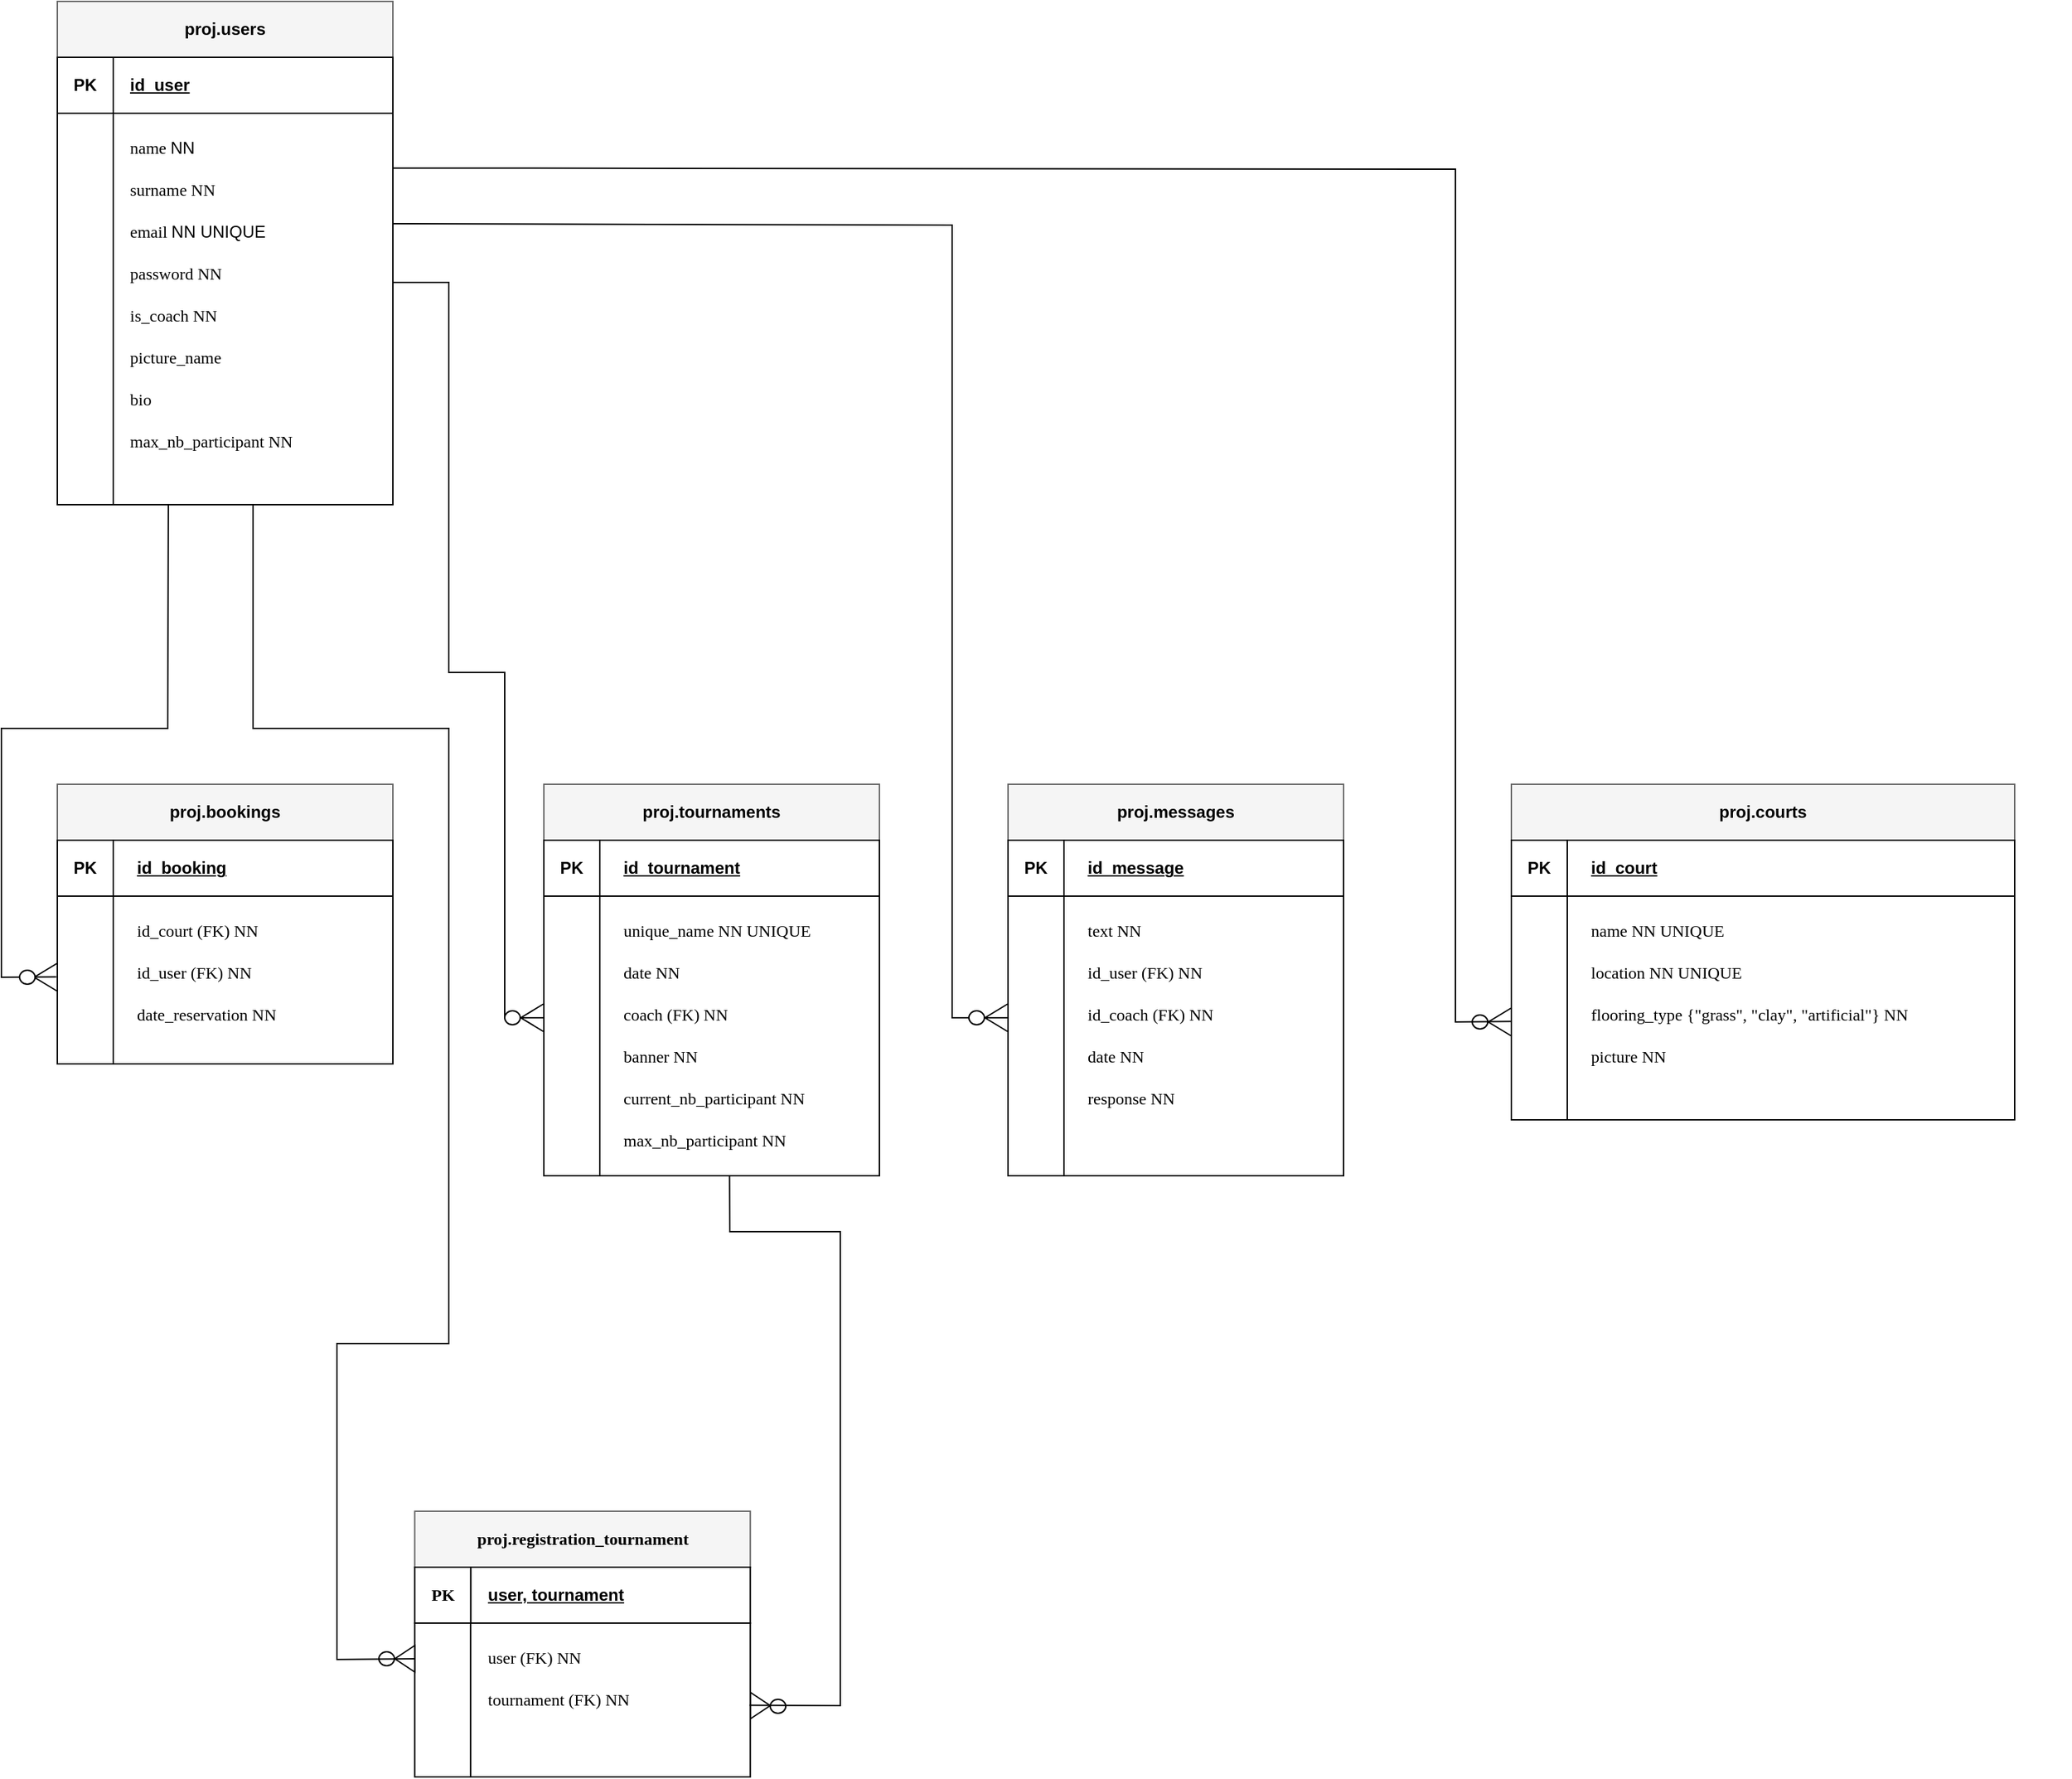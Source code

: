 <mxfile version="24.1.0" type="device">
  <diagram id="C5RBs43oDa-KdzZeNtuy" name="Page-1">
    <mxGraphModel dx="2868" dy="2733" grid="1" gridSize="10" guides="1" tooltips="1" connect="1" arrows="1" fold="1" page="1" pageScale="1" pageWidth="827" pageHeight="1169" math="0" shadow="0">
      <root>
        <mxCell id="WIyWlLk6GJQsqaUBKTNV-0" />
        <mxCell id="WIyWlLk6GJQsqaUBKTNV-1" parent="WIyWlLk6GJQsqaUBKTNV-0" />
        <mxCell id="-gnc18n2pd0LGO67LdCI-12" value="" style="group;fontFamily=Verdana;" parent="WIyWlLk6GJQsqaUBKTNV-1" vertex="1" connectable="0">
          <mxGeometry x="428" y="-560" width="240" height="280" as="geometry" />
        </mxCell>
        <mxCell id="-gnc18n2pd0LGO67LdCI-6" value="" style="rounded=0;whiteSpace=wrap;html=1;fillColor=#f5f5f5;fontColor=#333333;strokeColor=#666666;" parent="-gnc18n2pd0LGO67LdCI-12" vertex="1">
          <mxGeometry width="240" height="40" as="geometry" />
        </mxCell>
        <mxCell id="-gnc18n2pd0LGO67LdCI-7" value="" style="rounded=0;whiteSpace=wrap;html=1;" parent="-gnc18n2pd0LGO67LdCI-12" vertex="1">
          <mxGeometry x="40" y="40" width="200" height="40" as="geometry" />
        </mxCell>
        <mxCell id="-gnc18n2pd0LGO67LdCI-8" value="" style="rounded=0;whiteSpace=wrap;html=1;" parent="-gnc18n2pd0LGO67LdCI-12" vertex="1">
          <mxGeometry y="40" width="40" height="40" as="geometry" />
        </mxCell>
        <mxCell id="-gnc18n2pd0LGO67LdCI-9" value="" style="rounded=0;whiteSpace=wrap;html=1;" parent="-gnc18n2pd0LGO67LdCI-12" vertex="1">
          <mxGeometry y="80" width="40" height="200" as="geometry" />
        </mxCell>
        <mxCell id="-gnc18n2pd0LGO67LdCI-10" value="" style="rounded=0;whiteSpace=wrap;html=1;" parent="-gnc18n2pd0LGO67LdCI-12" vertex="1">
          <mxGeometry x="40" y="80" width="200" height="200" as="geometry" />
        </mxCell>
        <mxCell id="-gnc18n2pd0LGO67LdCI-11" value="&lt;b&gt;PK&lt;/b&gt;" style="text;strokeColor=none;align=center;fillColor=none;html=1;verticalAlign=middle;whiteSpace=wrap;rounded=0;" parent="-gnc18n2pd0LGO67LdCI-12" vertex="1">
          <mxGeometry y="40" width="40" height="40" as="geometry" />
        </mxCell>
        <mxCell id="-gnc18n2pd0LGO67LdCI-15" value="&lt;b&gt;id_tournament&lt;/b&gt;" style="text;strokeColor=none;align=left;fillColor=none;html=1;verticalAlign=middle;whiteSpace=wrap;rounded=0;fontStyle=4" parent="-gnc18n2pd0LGO67LdCI-12" vertex="1">
          <mxGeometry x="55.0" y="45" width="110.0" height="30" as="geometry" />
        </mxCell>
        <mxCell id="-gnc18n2pd0LGO67LdCI-16" value="unique_name NN UNIQUE" style="text;strokeColor=none;align=left;fillColor=none;html=1;verticalAlign=middle;whiteSpace=wrap;rounded=0;fontFamily=Verdana;" parent="-gnc18n2pd0LGO67LdCI-12" vertex="1">
          <mxGeometry x="55" y="90" width="175" height="30" as="geometry" />
        </mxCell>
        <mxCell id="-gnc18n2pd0LGO67LdCI-17" value="&lt;div align=&quot;left&quot;&gt;date NN&lt;/div&gt;" style="text;strokeColor=none;align=left;fillColor=none;html=1;verticalAlign=middle;whiteSpace=wrap;rounded=0;fontFamily=Verdana;" parent="-gnc18n2pd0LGO67LdCI-12" vertex="1">
          <mxGeometry x="55.0" y="120" width="110.0" height="30" as="geometry" />
        </mxCell>
        <mxCell id="-gnc18n2pd0LGO67LdCI-18" value="coach (FK) NN" style="text;strokeColor=none;align=left;fillColor=none;html=1;verticalAlign=middle;whiteSpace=wrap;rounded=0;fontFamily=Verdana;" parent="-gnc18n2pd0LGO67LdCI-12" vertex="1">
          <mxGeometry x="55.0" y="150" width="110.0" height="30" as="geometry" />
        </mxCell>
        <mxCell id="-gnc18n2pd0LGO67LdCI-14" value="&lt;b&gt;proj.tournaments&lt;/b&gt;" style="text;strokeColor=none;align=center;fillColor=none;html=1;verticalAlign=middle;whiteSpace=wrap;rounded=0;" parent="-gnc18n2pd0LGO67LdCI-12" vertex="1">
          <mxGeometry width="240" height="40" as="geometry" />
        </mxCell>
        <mxCell id="-gnc18n2pd0LGO67LdCI-22" value="banner NN" style="text;strokeColor=none;align=left;fillColor=none;html=1;verticalAlign=middle;whiteSpace=wrap;rounded=0;fontFamily=Verdana;" parent="-gnc18n2pd0LGO67LdCI-12" vertex="1">
          <mxGeometry x="55.0" y="180" width="110.0" height="30" as="geometry" />
        </mxCell>
        <mxCell id="-gnc18n2pd0LGO67LdCI-23" value="current_nb_participant NN" style="text;strokeColor=none;align=left;fillColor=none;html=1;verticalAlign=middle;whiteSpace=wrap;rounded=0;fontFamily=Verdana;" parent="-gnc18n2pd0LGO67LdCI-12" vertex="1">
          <mxGeometry x="55" y="210" width="175" height="30" as="geometry" />
        </mxCell>
        <mxCell id="-gnc18n2pd0LGO67LdCI-24" value="max_nb_participant NN" style="text;strokeColor=none;align=left;fillColor=none;html=1;verticalAlign=middle;whiteSpace=wrap;rounded=0;fontFamily=Verdana;" parent="-gnc18n2pd0LGO67LdCI-12" vertex="1">
          <mxGeometry x="55" y="240" width="175" height="30" as="geometry" />
        </mxCell>
        <mxCell id="-gnc18n2pd0LGO67LdCI-42" value="" style="triangle;whiteSpace=wrap;html=1;rotation=-180;" parent="-gnc18n2pd0LGO67LdCI-12" vertex="1">
          <mxGeometry x="-16.5" y="157" width="16.5" height="20" as="geometry" />
        </mxCell>
        <mxCell id="-gnc18n2pd0LGO67LdCI-41" value="" style="endArrow=none;html=1;rounded=0;exitX=-0.003;exitY=0.435;exitDx=0;exitDy=0;exitPerimeter=0;" parent="WIyWlLk6GJQsqaUBKTNV-1" source="-gnc18n2pd0LGO67LdCI-9" edge="1">
          <mxGeometry width="50" height="50" relative="1" as="geometry">
            <mxPoint x="250" y="-679" as="sourcePoint" />
            <mxPoint x="320" y="-919" as="targetPoint" />
            <Array as="points">
              <mxPoint x="400" y="-393" />
              <mxPoint x="400" y="-640" />
              <mxPoint x="360" y="-640" />
              <mxPoint x="360" y="-919" />
            </Array>
          </mxGeometry>
        </mxCell>
        <mxCell id="-gnc18n2pd0LGO67LdCI-46" value="" style="ellipse;whiteSpace=wrap;html=1;" parent="WIyWlLk6GJQsqaUBKTNV-1" vertex="1">
          <mxGeometry x="400" y="-398" width="11.11" height="10" as="geometry" />
        </mxCell>
        <mxCell id="-gnc18n2pd0LGO67LdCI-51" value="" style="group" parent="WIyWlLk6GJQsqaUBKTNV-1" vertex="1" connectable="0">
          <mxGeometry x="120" y="-1039" width="200" height="280" as="geometry" />
        </mxCell>
        <mxCell id="-gnc18n2pd0LGO67LdCI-59" value="" style="group" parent="-gnc18n2pd0LGO67LdCI-51" vertex="1" connectable="0">
          <mxGeometry width="200" height="280" as="geometry" />
        </mxCell>
        <mxCell id="-gnc18n2pd0LGO67LdCI-60" value="" style="group" parent="-gnc18n2pd0LGO67LdCI-59" vertex="1" connectable="0">
          <mxGeometry width="200" height="280" as="geometry" />
        </mxCell>
        <mxCell id="-gnc18n2pd0LGO67LdCI-29" value="" style="rounded=0;whiteSpace=wrap;html=1;" parent="-gnc18n2pd0LGO67LdCI-60" vertex="1">
          <mxGeometry x="-40" y="-1" width="40" height="280" as="geometry" />
        </mxCell>
        <mxCell id="-gnc18n2pd0LGO67LdCI-30" value="" style="rounded=0;whiteSpace=wrap;html=1;" parent="-gnc18n2pd0LGO67LdCI-60" vertex="1">
          <mxGeometry y="-1" width="200" height="280" as="geometry" />
        </mxCell>
        <mxCell id="-gnc18n2pd0LGO67LdCI-33" value="&lt;font face=&quot;Verdana&quot;&gt;name &lt;/font&gt;NN" style="text;strokeColor=none;align=left;fillColor=none;html=1;verticalAlign=middle;whiteSpace=wrap;rounded=0;" parent="-gnc18n2pd0LGO67LdCI-60" vertex="1">
          <mxGeometry x="10" y="9" width="130" height="30" as="geometry" />
        </mxCell>
        <mxCell id="-gnc18n2pd0LGO67LdCI-34" value="&lt;div align=&quot;left&quot;&gt;&lt;font face=&quot;Verdana&quot;&gt;surname NN&lt;/font&gt;&lt;/div&gt;" style="text;strokeColor=none;align=left;fillColor=none;html=1;verticalAlign=middle;whiteSpace=wrap;rounded=0;" parent="-gnc18n2pd0LGO67LdCI-60" vertex="1">
          <mxGeometry x="10" y="39" width="100" height="30" as="geometry" />
        </mxCell>
        <mxCell id="-gnc18n2pd0LGO67LdCI-35" value="is_coach NN" style="text;strokeColor=none;align=left;fillColor=none;html=1;verticalAlign=middle;whiteSpace=wrap;rounded=0;fontFamily=Verdana;" parent="-gnc18n2pd0LGO67LdCI-60" vertex="1">
          <mxGeometry x="10" y="129" width="100" height="30" as="geometry" />
        </mxCell>
        <mxCell id="-gnc18n2pd0LGO67LdCI-37" value="picture_name " style="text;strokeColor=none;align=left;fillColor=none;html=1;verticalAlign=middle;whiteSpace=wrap;rounded=0;fontFamily=Verdana;" parent="-gnc18n2pd0LGO67LdCI-60" vertex="1">
          <mxGeometry x="10" y="159" width="110" height="30" as="geometry" />
        </mxCell>
        <mxCell id="-gnc18n2pd0LGO67LdCI-38" value="bio " style="text;strokeColor=none;align=left;fillColor=none;html=1;verticalAlign=middle;whiteSpace=wrap;rounded=0;fontFamily=Verdana;" parent="-gnc18n2pd0LGO67LdCI-60" vertex="1">
          <mxGeometry x="10" y="189" width="140" height="30" as="geometry" />
        </mxCell>
        <mxCell id="-gnc18n2pd0LGO67LdCI-39" value="max_nb_participant NN" style="text;strokeColor=none;align=left;fillColor=none;html=1;verticalAlign=middle;whiteSpace=wrap;rounded=0;fontFamily=Verdana;" parent="-gnc18n2pd0LGO67LdCI-60" vertex="1">
          <mxGeometry x="10" y="219" width="170" height="30" as="geometry" />
        </mxCell>
        <mxCell id="-gnc18n2pd0LGO67LdCI-48" value="&lt;font face=&quot;Verdana&quot;&gt;email &lt;/font&gt;NN UNIQUE" style="text;strokeColor=none;align=left;fillColor=none;html=1;verticalAlign=middle;whiteSpace=wrap;rounded=0;" parent="-gnc18n2pd0LGO67LdCI-60" vertex="1">
          <mxGeometry x="10" y="69" width="130" height="30" as="geometry" />
        </mxCell>
        <mxCell id="-gnc18n2pd0LGO67LdCI-49" value="&lt;div align=&quot;left&quot;&gt;&lt;font face=&quot;Verdana&quot;&gt;password NN&lt;/font&gt;&lt;/div&gt;" style="text;strokeColor=none;align=left;fillColor=none;html=1;verticalAlign=middle;whiteSpace=wrap;rounded=0;" parent="-gnc18n2pd0LGO67LdCI-60" vertex="1">
          <mxGeometry x="10" y="99" width="100" height="30" as="geometry" />
        </mxCell>
        <mxCell id="-gnc18n2pd0LGO67LdCI-61" value="" style="group" parent="WIyWlLk6GJQsqaUBKTNV-1" vertex="1" connectable="0">
          <mxGeometry x="80" y="-1120" width="240" height="80" as="geometry" />
        </mxCell>
        <mxCell id="-gnc18n2pd0LGO67LdCI-26" value="" style="rounded=0;whiteSpace=wrap;html=1;fillColor=#f5f5f5;fontColor=#333333;strokeColor=#666666;" parent="-gnc18n2pd0LGO67LdCI-61" vertex="1">
          <mxGeometry width="240" height="40" as="geometry" />
        </mxCell>
        <mxCell id="-gnc18n2pd0LGO67LdCI-36" value="&lt;b&gt;proj.users&lt;/b&gt;" style="text;strokeColor=none;align=center;fillColor=none;html=1;verticalAlign=middle;whiteSpace=wrap;rounded=0;" parent="-gnc18n2pd0LGO67LdCI-61" vertex="1">
          <mxGeometry width="240" height="40" as="geometry" />
        </mxCell>
        <mxCell id="-gnc18n2pd0LGO67LdCI-27" value="" style="rounded=0;whiteSpace=wrap;html=1;" parent="-gnc18n2pd0LGO67LdCI-61" vertex="1">
          <mxGeometry x="40" y="40" width="200" height="40" as="geometry" />
        </mxCell>
        <mxCell id="-gnc18n2pd0LGO67LdCI-32" value="&lt;b&gt;id_user&lt;/b&gt;" style="text;strokeColor=none;align=left;fillColor=none;html=1;verticalAlign=middle;whiteSpace=wrap;rounded=0;fontStyle=4" parent="-gnc18n2pd0LGO67LdCI-61" vertex="1">
          <mxGeometry x="50" y="45" width="100" height="30" as="geometry" />
        </mxCell>
        <mxCell id="-gnc18n2pd0LGO67LdCI-28" value="" style="rounded=0;whiteSpace=wrap;html=1;" parent="-gnc18n2pd0LGO67LdCI-61" vertex="1">
          <mxGeometry y="40" width="40" height="40" as="geometry" />
        </mxCell>
        <mxCell id="-gnc18n2pd0LGO67LdCI-31" value="&lt;b&gt;PK&lt;/b&gt;" style="text;strokeColor=none;align=center;fillColor=none;html=1;verticalAlign=middle;whiteSpace=wrap;rounded=0;" parent="-gnc18n2pd0LGO67LdCI-61" vertex="1">
          <mxGeometry y="40" width="40" height="40" as="geometry" />
        </mxCell>
        <mxCell id="3PNE6WmQYY1Y-yN5yuSF-0" value="" style="group;fontFamily=Verdana;" vertex="1" connectable="0" parent="WIyWlLk6GJQsqaUBKTNV-1">
          <mxGeometry x="760" y="-560" width="240" height="280" as="geometry" />
        </mxCell>
        <mxCell id="3PNE6WmQYY1Y-yN5yuSF-1" value="" style="rounded=0;whiteSpace=wrap;html=1;fillColor=#f5f5f5;fontColor=#333333;strokeColor=#666666;" vertex="1" parent="3PNE6WmQYY1Y-yN5yuSF-0">
          <mxGeometry width="240" height="40" as="geometry" />
        </mxCell>
        <mxCell id="3PNE6WmQYY1Y-yN5yuSF-2" value="" style="rounded=0;whiteSpace=wrap;html=1;" vertex="1" parent="3PNE6WmQYY1Y-yN5yuSF-0">
          <mxGeometry x="40" y="40" width="200" height="40" as="geometry" />
        </mxCell>
        <mxCell id="3PNE6WmQYY1Y-yN5yuSF-3" value="" style="rounded=0;whiteSpace=wrap;html=1;" vertex="1" parent="3PNE6WmQYY1Y-yN5yuSF-0">
          <mxGeometry y="40" width="40" height="40" as="geometry" />
        </mxCell>
        <mxCell id="3PNE6WmQYY1Y-yN5yuSF-4" value="" style="rounded=0;whiteSpace=wrap;html=1;" vertex="1" parent="3PNE6WmQYY1Y-yN5yuSF-0">
          <mxGeometry y="80" width="40" height="200" as="geometry" />
        </mxCell>
        <mxCell id="3PNE6WmQYY1Y-yN5yuSF-5" value="" style="rounded=0;whiteSpace=wrap;html=1;" vertex="1" parent="3PNE6WmQYY1Y-yN5yuSF-0">
          <mxGeometry x="40" y="80" width="200" height="200" as="geometry" />
        </mxCell>
        <mxCell id="3PNE6WmQYY1Y-yN5yuSF-6" value="&lt;b&gt;PK&lt;/b&gt;" style="text;strokeColor=none;align=center;fillColor=none;html=1;verticalAlign=middle;whiteSpace=wrap;rounded=0;" vertex="1" parent="3PNE6WmQYY1Y-yN5yuSF-0">
          <mxGeometry y="40" width="40" height="40" as="geometry" />
        </mxCell>
        <mxCell id="3PNE6WmQYY1Y-yN5yuSF-7" value="&lt;b&gt;id_message&lt;/b&gt;" style="text;strokeColor=none;align=left;fillColor=none;html=1;verticalAlign=middle;whiteSpace=wrap;rounded=0;fontStyle=4" vertex="1" parent="3PNE6WmQYY1Y-yN5yuSF-0">
          <mxGeometry x="55.0" y="45" width="110.0" height="30" as="geometry" />
        </mxCell>
        <mxCell id="3PNE6WmQYY1Y-yN5yuSF-8" value="text NN" style="text;strokeColor=none;align=left;fillColor=none;html=1;verticalAlign=middle;whiteSpace=wrap;rounded=0;fontFamily=Verdana;" vertex="1" parent="3PNE6WmQYY1Y-yN5yuSF-0">
          <mxGeometry x="55" y="90" width="175" height="30" as="geometry" />
        </mxCell>
        <mxCell id="3PNE6WmQYY1Y-yN5yuSF-9" value="id_user (FK) NN" style="text;strokeColor=none;align=left;fillColor=none;html=1;verticalAlign=middle;whiteSpace=wrap;rounded=0;fontFamily=Verdana;" vertex="1" parent="3PNE6WmQYY1Y-yN5yuSF-0">
          <mxGeometry x="55.0" y="120" width="110.0" height="30" as="geometry" />
        </mxCell>
        <mxCell id="3PNE6WmQYY1Y-yN5yuSF-10" value="id_coach (FK) NN" style="text;strokeColor=none;align=left;fillColor=none;html=1;verticalAlign=middle;whiteSpace=wrap;rounded=0;fontFamily=Verdana;" vertex="1" parent="3PNE6WmQYY1Y-yN5yuSF-0">
          <mxGeometry x="55.0" y="150" width="110.0" height="30" as="geometry" />
        </mxCell>
        <mxCell id="3PNE6WmQYY1Y-yN5yuSF-11" value="&lt;b&gt;proj.messages&lt;/b&gt;" style="text;strokeColor=none;align=center;fillColor=none;html=1;verticalAlign=middle;whiteSpace=wrap;rounded=0;" vertex="1" parent="3PNE6WmQYY1Y-yN5yuSF-0">
          <mxGeometry width="240" height="40" as="geometry" />
        </mxCell>
        <mxCell id="3PNE6WmQYY1Y-yN5yuSF-12" value="date NN" style="text;strokeColor=none;align=left;fillColor=none;html=1;verticalAlign=middle;whiteSpace=wrap;rounded=0;fontFamily=Verdana;" vertex="1" parent="3PNE6WmQYY1Y-yN5yuSF-0">
          <mxGeometry x="55.0" y="180" width="110.0" height="30" as="geometry" />
        </mxCell>
        <mxCell id="3PNE6WmQYY1Y-yN5yuSF-13" value="response NN" style="text;strokeColor=none;align=left;fillColor=none;html=1;verticalAlign=middle;whiteSpace=wrap;rounded=0;fontFamily=Verdana;" vertex="1" parent="3PNE6WmQYY1Y-yN5yuSF-0">
          <mxGeometry x="55" y="210" width="175" height="30" as="geometry" />
        </mxCell>
        <mxCell id="3PNE6WmQYY1Y-yN5yuSF-15" value="" style="triangle;whiteSpace=wrap;html=1;rotation=-180;" vertex="1" parent="3PNE6WmQYY1Y-yN5yuSF-0">
          <mxGeometry x="-16.5" y="157" width="16.5" height="20" as="geometry" />
        </mxCell>
        <mxCell id="-gnc18n2pd0LGO67LdCI-83" value="" style="triangle;whiteSpace=wrap;html=1;rotation=0;" parent="WIyWlLk6GJQsqaUBKTNV-1" vertex="1">
          <mxGeometry x="575.66" y="89.5" width="14.25" height="19" as="geometry" />
        </mxCell>
        <mxCell id="-gnc18n2pd0LGO67LdCI-53" value="" style="rounded=0;whiteSpace=wrap;html=1;fillColor=#f5f5f5;fontColor=#333333;strokeColor=#666666;" parent="WIyWlLk6GJQsqaUBKTNV-1" vertex="1">
          <mxGeometry x="335.66" y="-40" width="240" height="40" as="geometry" />
        </mxCell>
        <mxCell id="-gnc18n2pd0LGO67LdCI-54" value="" style="rounded=0;whiteSpace=wrap;html=1;" parent="WIyWlLk6GJQsqaUBKTNV-1" vertex="1">
          <mxGeometry x="375.66" width="200" height="40" as="geometry" />
        </mxCell>
        <mxCell id="-gnc18n2pd0LGO67LdCI-55" value="" style="rounded=0;whiteSpace=wrap;html=1;" parent="WIyWlLk6GJQsqaUBKTNV-1" vertex="1">
          <mxGeometry x="335.66" width="40" height="40" as="geometry" />
        </mxCell>
        <mxCell id="-gnc18n2pd0LGO67LdCI-56" value="" style="rounded=0;whiteSpace=wrap;html=1;" parent="WIyWlLk6GJQsqaUBKTNV-1" vertex="1">
          <mxGeometry x="335.66" y="40" width="40" height="110" as="geometry" />
        </mxCell>
        <mxCell id="-gnc18n2pd0LGO67LdCI-57" value="" style="rounded=0;whiteSpace=wrap;html=1;" parent="WIyWlLk6GJQsqaUBKTNV-1" vertex="1">
          <mxGeometry x="375.66" y="40" width="200" height="110" as="geometry" />
        </mxCell>
        <mxCell id="-gnc18n2pd0LGO67LdCI-58" value="PK" style="text;strokeColor=none;align=center;fillColor=none;html=1;verticalAlign=middle;whiteSpace=wrap;rounded=0;fontFamily=Verdana;fontStyle=1" parent="WIyWlLk6GJQsqaUBKTNV-1" vertex="1">
          <mxGeometry x="335.66" width="40" height="40" as="geometry" />
        </mxCell>
        <mxCell id="-gnc18n2pd0LGO67LdCI-71" value="proj.registration_tournament" style="text;strokeColor=none;align=center;fillColor=none;html=1;verticalAlign=middle;whiteSpace=wrap;rounded=0;fontStyle=1;fontFamily=Verdana;" parent="WIyWlLk6GJQsqaUBKTNV-1" vertex="1">
          <mxGeometry x="335.66" y="-40" width="240" height="40" as="geometry" />
        </mxCell>
        <mxCell id="-gnc18n2pd0LGO67LdCI-72" value="&lt;b&gt;user, tournament&lt;br&gt;&lt;/b&gt;" style="text;strokeColor=none;align=left;fillColor=none;html=1;verticalAlign=middle;whiteSpace=wrap;rounded=0;fontStyle=4" parent="WIyWlLk6GJQsqaUBKTNV-1" vertex="1">
          <mxGeometry x="385.66" y="5" width="190" height="30" as="geometry" />
        </mxCell>
        <mxCell id="-gnc18n2pd0LGO67LdCI-76" value="user (FK) NN" style="text;strokeColor=none;align=left;fillColor=none;html=1;verticalAlign=middle;whiteSpace=wrap;rounded=0;fontFamily=Verdana;" parent="WIyWlLk6GJQsqaUBKTNV-1" vertex="1">
          <mxGeometry x="385.66" y="50" width="170" height="30" as="geometry" />
        </mxCell>
        <mxCell id="-gnc18n2pd0LGO67LdCI-77" value="tournament (FK) NN" style="text;strokeColor=none;align=left;fillColor=none;html=1;verticalAlign=middle;whiteSpace=wrap;rounded=0;fontFamily=Verdana;" parent="WIyWlLk6GJQsqaUBKTNV-1" vertex="1">
          <mxGeometry x="385.66" y="80" width="170" height="30" as="geometry" />
        </mxCell>
        <mxCell id="-gnc18n2pd0LGO67LdCI-80" value="" style="triangle;whiteSpace=wrap;html=1;rotation=-180;" parent="WIyWlLk6GJQsqaUBKTNV-1" vertex="1">
          <mxGeometry x="321.41" y="56" width="14.25" height="19" as="geometry" />
        </mxCell>
        <mxCell id="-gnc18n2pd0LGO67LdCI-87" value="" style="ellipse;whiteSpace=wrap;html=1;" parent="WIyWlLk6GJQsqaUBKTNV-1" vertex="1">
          <mxGeometry x="589.91" y="94.5" width="11.11" height="10" as="geometry" />
        </mxCell>
        <mxCell id="-gnc18n2pd0LGO67LdCI-88" value="" style="ellipse;whiteSpace=wrap;html=1;" parent="WIyWlLk6GJQsqaUBKTNV-1" vertex="1">
          <mxGeometry x="310" y="60.5" width="11.11" height="10" as="geometry" />
        </mxCell>
        <mxCell id="3PNE6WmQYY1Y-yN5yuSF-21" value="" style="rounded=0;whiteSpace=wrap;html=1;fillColor=#f5f5f5;fontColor=#333333;strokeColor=#666666;" vertex="1" parent="WIyWlLk6GJQsqaUBKTNV-1">
          <mxGeometry x="80" y="-560" width="240" height="40" as="geometry" />
        </mxCell>
        <mxCell id="3PNE6WmQYY1Y-yN5yuSF-22" value="" style="rounded=0;whiteSpace=wrap;html=1;" vertex="1" parent="WIyWlLk6GJQsqaUBKTNV-1">
          <mxGeometry x="120" y="-520" width="200" height="40" as="geometry" />
        </mxCell>
        <mxCell id="3PNE6WmQYY1Y-yN5yuSF-23" value="" style="rounded=0;whiteSpace=wrap;html=1;" vertex="1" parent="WIyWlLk6GJQsqaUBKTNV-1">
          <mxGeometry x="80" y="-520" width="40" height="40" as="geometry" />
        </mxCell>
        <mxCell id="3PNE6WmQYY1Y-yN5yuSF-24" value="" style="rounded=0;whiteSpace=wrap;html=1;" vertex="1" parent="WIyWlLk6GJQsqaUBKTNV-1">
          <mxGeometry x="80" y="-480" width="40" height="120" as="geometry" />
        </mxCell>
        <mxCell id="3PNE6WmQYY1Y-yN5yuSF-25" value="" style="rounded=0;whiteSpace=wrap;html=1;" vertex="1" parent="WIyWlLk6GJQsqaUBKTNV-1">
          <mxGeometry x="120" y="-480" width="200" height="120" as="geometry" />
        </mxCell>
        <mxCell id="3PNE6WmQYY1Y-yN5yuSF-26" value="&lt;b&gt;PK&lt;/b&gt;" style="text;strokeColor=none;align=center;fillColor=none;html=1;verticalAlign=middle;whiteSpace=wrap;rounded=0;" vertex="1" parent="WIyWlLk6GJQsqaUBKTNV-1">
          <mxGeometry x="80" y="-520" width="40" height="40" as="geometry" />
        </mxCell>
        <mxCell id="3PNE6WmQYY1Y-yN5yuSF-27" value="&lt;b&gt;id_booking&lt;/b&gt;" style="text;strokeColor=none;align=left;fillColor=none;html=1;verticalAlign=middle;whiteSpace=wrap;rounded=0;fontStyle=4" vertex="1" parent="WIyWlLk6GJQsqaUBKTNV-1">
          <mxGeometry x="135" y="-515" width="110.0" height="30" as="geometry" />
        </mxCell>
        <mxCell id="3PNE6WmQYY1Y-yN5yuSF-28" value="id_court (FK) NN" style="text;strokeColor=none;align=left;fillColor=none;html=1;verticalAlign=middle;whiteSpace=wrap;rounded=0;fontFamily=Verdana;" vertex="1" parent="WIyWlLk6GJQsqaUBKTNV-1">
          <mxGeometry x="135" y="-470" width="175" height="30" as="geometry" />
        </mxCell>
        <mxCell id="3PNE6WmQYY1Y-yN5yuSF-29" value="id_user (FK) NN" style="text;strokeColor=none;align=left;fillColor=none;html=1;verticalAlign=middle;whiteSpace=wrap;rounded=0;fontFamily=Verdana;" vertex="1" parent="WIyWlLk6GJQsqaUBKTNV-1">
          <mxGeometry x="135" y="-440" width="110.0" height="30" as="geometry" />
        </mxCell>
        <mxCell id="3PNE6WmQYY1Y-yN5yuSF-30" value="date_reservation NN" style="text;strokeColor=none;align=left;fillColor=none;html=1;verticalAlign=middle;whiteSpace=wrap;rounded=0;fontFamily=Verdana;" vertex="1" parent="WIyWlLk6GJQsqaUBKTNV-1">
          <mxGeometry x="135" y="-410" width="165" height="30" as="geometry" />
        </mxCell>
        <mxCell id="3PNE6WmQYY1Y-yN5yuSF-31" value="&lt;div&gt;&lt;b&gt;proj.bookings&lt;/b&gt;&lt;/div&gt;" style="text;strokeColor=none;align=center;fillColor=none;html=1;verticalAlign=middle;whiteSpace=wrap;rounded=0;" vertex="1" parent="WIyWlLk6GJQsqaUBKTNV-1">
          <mxGeometry x="80" y="-560" width="240" height="40" as="geometry" />
        </mxCell>
        <mxCell id="3PNE6WmQYY1Y-yN5yuSF-35" value="" style="triangle;whiteSpace=wrap;html=1;rotation=-180;" vertex="1" parent="WIyWlLk6GJQsqaUBKTNV-1">
          <mxGeometry x="63.5" y="-432" width="16.5" height="20" as="geometry" />
        </mxCell>
        <mxCell id="-gnc18n2pd0LGO67LdCI-79" value="" style="endArrow=none;html=1;rounded=0;exitX=0;exitY=0.5;exitDx=0;exitDy=0;entryX=0.5;entryY=1;entryDx=0;entryDy=0;" parent="WIyWlLk6GJQsqaUBKTNV-1" source="-gnc18n2pd0LGO67LdCI-80" edge="1" target="-gnc18n2pd0LGO67LdCI-30">
          <mxGeometry width="50" height="50" relative="1" as="geometry">
            <mxPoint x="130" y="-492" as="sourcePoint" />
            <mxPoint x="220" y="-759" as="targetPoint" />
            <Array as="points">
              <mxPoint x="280" y="66" />
              <mxPoint x="280" y="-160" />
              <mxPoint x="360" y="-160" />
              <mxPoint x="360" y="-600" />
              <mxPoint x="220" y="-600" />
            </Array>
          </mxGeometry>
        </mxCell>
        <mxCell id="-gnc18n2pd0LGO67LdCI-78" value="" style="endArrow=none;html=1;rounded=0;exitX=0.997;exitY=0.534;exitDx=0;exitDy=0;exitPerimeter=0;entryX=0.464;entryY=1.002;entryDx=0;entryDy=0;entryPerimeter=0;" parent="WIyWlLk6GJQsqaUBKTNV-1" source="-gnc18n2pd0LGO67LdCI-57" edge="1" target="-gnc18n2pd0LGO67LdCI-10">
          <mxGeometry width="50" height="50" relative="1" as="geometry">
            <mxPoint x="360" y="-589" as="sourcePoint" />
            <mxPoint x="570" y="-599" as="targetPoint" />
            <Array as="points">
              <mxPoint x="640" y="99" />
              <mxPoint x="640" y="-240" />
              <mxPoint x="561" y="-240" />
            </Array>
          </mxGeometry>
        </mxCell>
        <mxCell id="3PNE6WmQYY1Y-yN5yuSF-37" value="" style="endArrow=none;html=1;rounded=0;entryX=0.197;entryY=1.002;entryDx=0;entryDy=0;entryPerimeter=0;exitX=-0.017;exitY=0.481;exitDx=0;exitDy=0;exitPerimeter=0;" edge="1" parent="WIyWlLk6GJQsqaUBKTNV-1" source="3PNE6WmQYY1Y-yN5yuSF-24" target="-gnc18n2pd0LGO67LdCI-30">
          <mxGeometry width="50" height="50" relative="1" as="geometry">
            <mxPoint x="120" y="-143" as="sourcePoint" />
            <mxPoint x="-210" y="-360" as="targetPoint" />
            <Array as="points">
              <mxPoint x="40" y="-422" />
              <mxPoint x="40" y="-600" />
              <mxPoint x="159" y="-600" />
            </Array>
          </mxGeometry>
        </mxCell>
        <mxCell id="3PNE6WmQYY1Y-yN5yuSF-36" value="" style="ellipse;whiteSpace=wrap;html=1;" vertex="1" parent="WIyWlLk6GJQsqaUBKTNV-1">
          <mxGeometry x="53" y="-427" width="11.11" height="10" as="geometry" />
        </mxCell>
        <mxCell id="3PNE6WmQYY1Y-yN5yuSF-19" value="" style="endArrow=none;html=1;rounded=0;entryX=0;entryY=0.5;entryDx=0;entryDy=0;" edge="1" parent="WIyWlLk6GJQsqaUBKTNV-1" target="3PNE6WmQYY1Y-yN5yuSF-15">
          <mxGeometry width="50" height="50" relative="1" as="geometry">
            <mxPoint x="320" y="-961" as="sourcePoint" />
            <mxPoint x="720" y="-530" as="targetPoint" />
            <Array as="points">
              <mxPoint x="720" y="-960" />
              <mxPoint x="720" y="-393" />
            </Array>
          </mxGeometry>
        </mxCell>
        <mxCell id="3PNE6WmQYY1Y-yN5yuSF-16" value="" style="ellipse;whiteSpace=wrap;html=1;" vertex="1" parent="WIyWlLk6GJQsqaUBKTNV-1">
          <mxGeometry x="732" y="-398" width="11.11" height="10" as="geometry" />
        </mxCell>
        <mxCell id="3PNE6WmQYY1Y-yN5yuSF-40" value="" style="group;fontFamily=Verdana;" vertex="1" connectable="0" parent="WIyWlLk6GJQsqaUBKTNV-1">
          <mxGeometry x="1120" y="-560" width="400" height="280" as="geometry" />
        </mxCell>
        <mxCell id="3PNE6WmQYY1Y-yN5yuSF-41" value="" style="rounded=0;whiteSpace=wrap;html=1;fillColor=#f5f5f5;fontColor=#333333;strokeColor=#666666;" vertex="1" parent="3PNE6WmQYY1Y-yN5yuSF-40">
          <mxGeometry width="360" height="40" as="geometry" />
        </mxCell>
        <mxCell id="3PNE6WmQYY1Y-yN5yuSF-42" value="" style="rounded=0;whiteSpace=wrap;html=1;" vertex="1" parent="3PNE6WmQYY1Y-yN5yuSF-40">
          <mxGeometry x="40" y="40" width="320" height="40" as="geometry" />
        </mxCell>
        <mxCell id="3PNE6WmQYY1Y-yN5yuSF-43" value="" style="rounded=0;whiteSpace=wrap;html=1;" vertex="1" parent="3PNE6WmQYY1Y-yN5yuSF-40">
          <mxGeometry y="40" width="40" height="40" as="geometry" />
        </mxCell>
        <mxCell id="3PNE6WmQYY1Y-yN5yuSF-44" value="" style="rounded=0;whiteSpace=wrap;html=1;" vertex="1" parent="3PNE6WmQYY1Y-yN5yuSF-40">
          <mxGeometry y="80" width="40" height="160" as="geometry" />
        </mxCell>
        <mxCell id="3PNE6WmQYY1Y-yN5yuSF-45" value="" style="rounded=0;whiteSpace=wrap;html=1;" vertex="1" parent="3PNE6WmQYY1Y-yN5yuSF-40">
          <mxGeometry x="40" y="80" width="320" height="160" as="geometry" />
        </mxCell>
        <mxCell id="3PNE6WmQYY1Y-yN5yuSF-46" value="&lt;b&gt;PK&lt;/b&gt;" style="text;strokeColor=none;align=center;fillColor=none;html=1;verticalAlign=middle;whiteSpace=wrap;rounded=0;" vertex="1" parent="3PNE6WmQYY1Y-yN5yuSF-40">
          <mxGeometry y="40" width="40" height="40" as="geometry" />
        </mxCell>
        <mxCell id="3PNE6WmQYY1Y-yN5yuSF-47" value="&lt;b&gt;id_court&lt;/b&gt;" style="text;strokeColor=none;align=left;fillColor=none;html=1;verticalAlign=middle;whiteSpace=wrap;rounded=0;fontStyle=4" vertex="1" parent="3PNE6WmQYY1Y-yN5yuSF-40">
          <mxGeometry x="55.0" y="45" width="110.0" height="30" as="geometry" />
        </mxCell>
        <mxCell id="3PNE6WmQYY1Y-yN5yuSF-48" value="name NN UNIQUE" style="text;strokeColor=none;align=left;fillColor=none;html=1;verticalAlign=middle;whiteSpace=wrap;rounded=0;fontFamily=Verdana;" vertex="1" parent="3PNE6WmQYY1Y-yN5yuSF-40">
          <mxGeometry x="55" y="90" width="175" height="30" as="geometry" />
        </mxCell>
        <mxCell id="3PNE6WmQYY1Y-yN5yuSF-49" value="location NN UNIQUE" style="text;strokeColor=none;align=left;fillColor=none;html=1;verticalAlign=middle;whiteSpace=wrap;rounded=0;fontFamily=Verdana;" vertex="1" parent="3PNE6WmQYY1Y-yN5yuSF-40">
          <mxGeometry x="55" y="120" width="145" height="30" as="geometry" />
        </mxCell>
        <mxCell id="3PNE6WmQYY1Y-yN5yuSF-50" value="flooring_type {&quot;grass&quot;, &quot;clay&quot;, &quot;artificial&quot;} NN" style="text;strokeColor=none;align=left;fillColor=none;html=1;verticalAlign=middle;whiteSpace=wrap;rounded=0;fontFamily=Verdana;" vertex="1" parent="3PNE6WmQYY1Y-yN5yuSF-40">
          <mxGeometry x="55" y="150" width="305" height="30" as="geometry" />
        </mxCell>
        <mxCell id="3PNE6WmQYY1Y-yN5yuSF-51" value="&lt;b&gt;proj.courts&lt;/b&gt;" style="text;strokeColor=none;align=center;fillColor=none;html=1;verticalAlign=middle;whiteSpace=wrap;rounded=0;" vertex="1" parent="3PNE6WmQYY1Y-yN5yuSF-40">
          <mxGeometry width="360" height="40" as="geometry" />
        </mxCell>
        <mxCell id="3PNE6WmQYY1Y-yN5yuSF-52" value="picture NN" style="text;strokeColor=none;align=left;fillColor=none;html=1;verticalAlign=middle;whiteSpace=wrap;rounded=0;fontFamily=Verdana;" vertex="1" parent="3PNE6WmQYY1Y-yN5yuSF-40">
          <mxGeometry x="55.0" y="180" width="110.0" height="30" as="geometry" />
        </mxCell>
        <mxCell id="3PNE6WmQYY1Y-yN5yuSF-55" value="" style="triangle;whiteSpace=wrap;html=1;rotation=-180;" vertex="1" parent="3PNE6WmQYY1Y-yN5yuSF-40">
          <mxGeometry x="-16.5" y="160" width="16.5" height="20" as="geometry" />
        </mxCell>
        <mxCell id="3PNE6WmQYY1Y-yN5yuSF-56" value="" style="ellipse;whiteSpace=wrap;html=1;" vertex="1" parent="WIyWlLk6GJQsqaUBKTNV-1">
          <mxGeometry x="1092" y="-395" width="11.11" height="10" as="geometry" />
        </mxCell>
        <mxCell id="3PNE6WmQYY1Y-yN5yuSF-57" value="" style="endArrow=none;html=1;rounded=0;entryX=-0.008;entryY=0.56;entryDx=0;entryDy=0;entryPerimeter=0;exitX=0.999;exitY=0.14;exitDx=0;exitDy=0;exitPerimeter=0;" edge="1" parent="WIyWlLk6GJQsqaUBKTNV-1" source="-gnc18n2pd0LGO67LdCI-30" target="3PNE6WmQYY1Y-yN5yuSF-44">
          <mxGeometry width="50" height="50" relative="1" as="geometry">
            <mxPoint x="320" y="-1000" as="sourcePoint" />
            <mxPoint x="1130" y="-430" as="targetPoint" />
            <Array as="points">
              <mxPoint x="1080" y="-1000" />
              <mxPoint x="1080" y="-390" />
            </Array>
          </mxGeometry>
        </mxCell>
      </root>
    </mxGraphModel>
  </diagram>
</mxfile>
